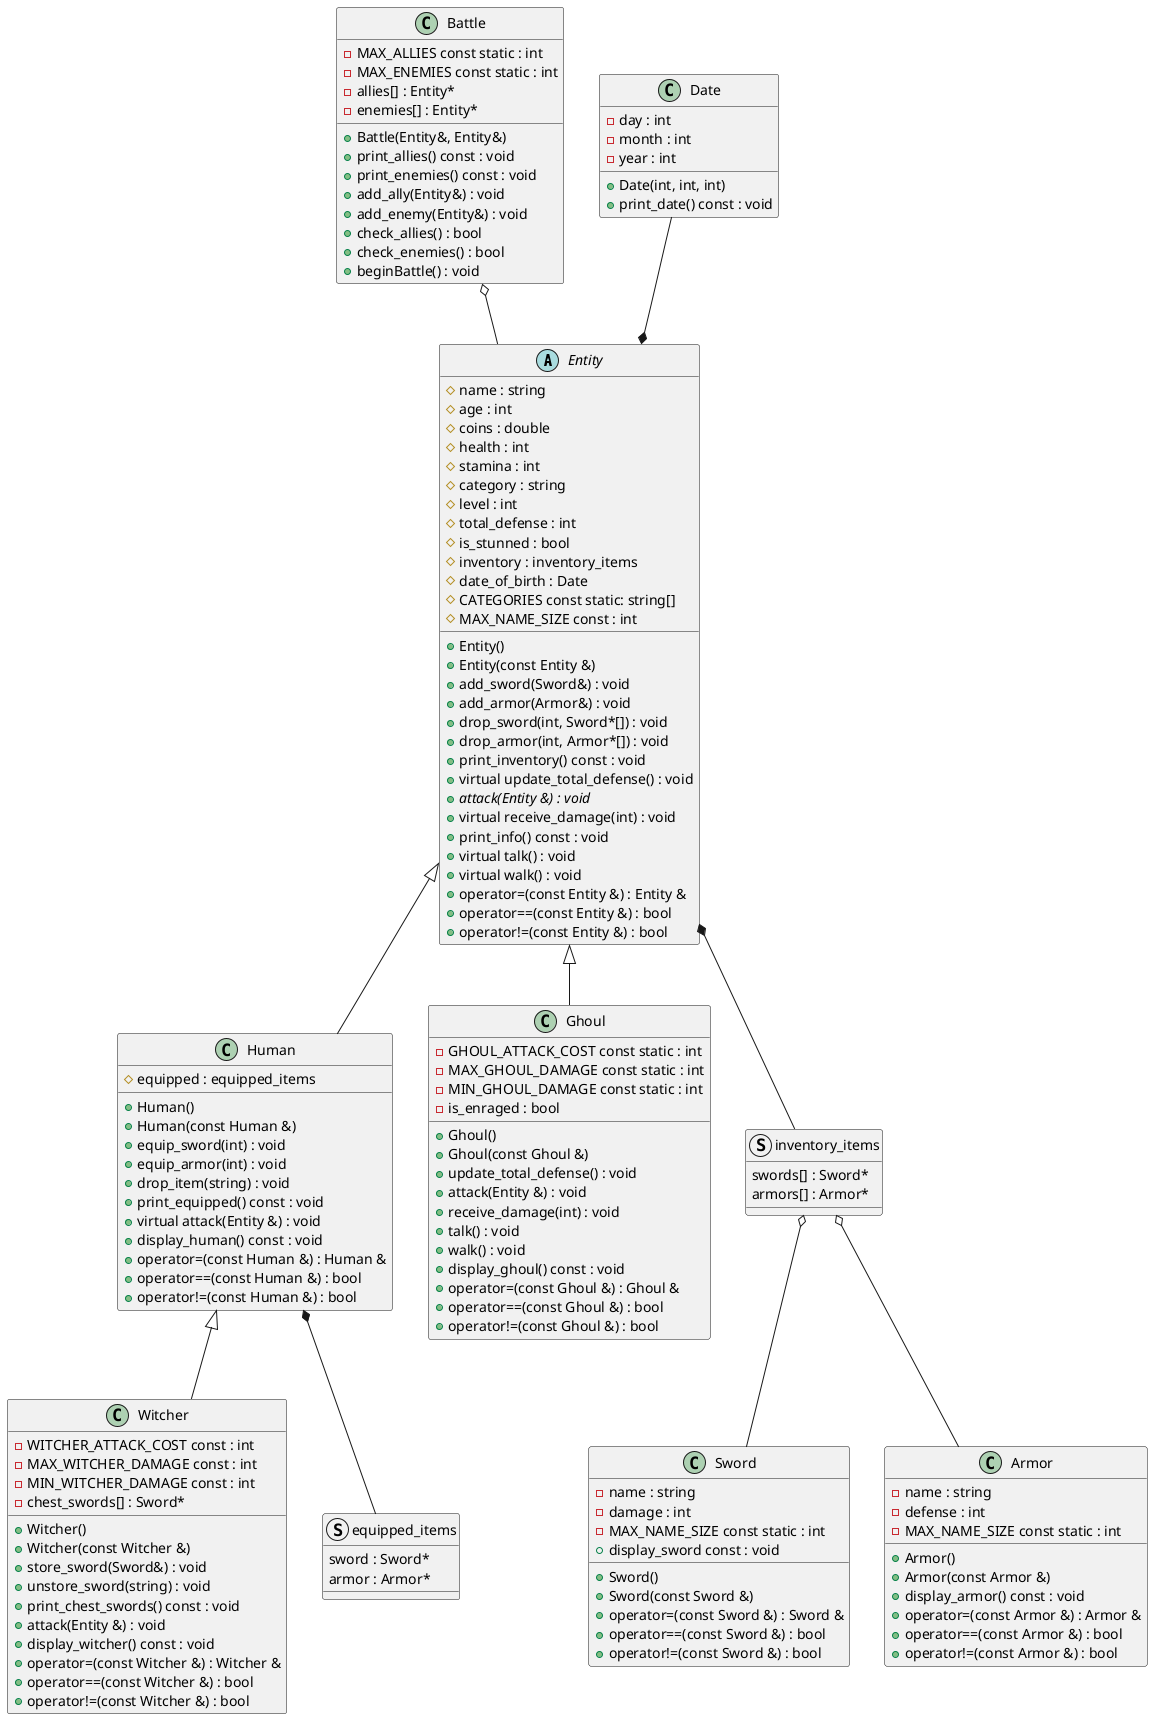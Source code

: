 @@startuml

abstract class Entity {
    # name : string
    # age : int
    # coins : double
    # health : int
    # stamina : int
    # category : string
    # level : int
    # total_defense : int
    # is_stunned : bool
    # inventory : inventory_items
    # date_of_birth : Date
    # CATEGORIES const static: string[]
    # MAX_NAME_SIZE const : int
    + Entity()
    + Entity(const Entity &)
    + add_sword(Sword&) : void
    + add_armor(Armor&) : void
    + drop_sword(int, Sword*[]) : void
    + drop_armor(int, Armor*[]) : void
    + print_inventory() const : void
    + virtual update_total_defense() : void
    + {abstract} attack(Entity &) : void
    + virtual receive_damage(int) : void
    + print_info() const : void
    + virtual talk() : void
    + virtual walk() : void
    + operator=(const Entity &) : Entity &
    + operator==(const Entity &) : bool
    + operator!=(const Entity &) : bool
}

class Human {
    # equipped : equipped_items
    + Human()
    + Human(const Human &)
    + equip_sword(int) : void
    + equip_armor(int) : void
    + drop_item(string) : void
    + print_equipped() const : void
    + virtual attack(Entity &) : void
    + display_human() const : void
    + operator=(const Human &) : Human &
    + operator==(const Human &) : bool
    + operator!=(const Human &) : bool
}

class Witcher {
    - WITCHER_ATTACK_COST const : int
    - MAX_WITCHER_DAMAGE const : int
    - MIN_WITCHER_DAMAGE const : int
    - chest_swords[] : Sword*
    + Witcher()
    + Witcher(const Witcher &)
    + store_sword(Sword&) : void
    + unstore_sword(string) : void
    + print_chest_swords() const : void
    + attack(Entity &) : void
    + display_witcher() const : void
    + operator=(const Witcher &) : Witcher &
    + operator==(const Witcher &) : bool
    + operator!=(const Witcher &) : bool
}

class Sword {
    - name : string
    - damage : int
    - MAX_NAME_SIZE const static : int
    + Sword()
    + Sword(const Sword &)
    + display_sword const : void
    + operator=(const Sword &) : Sword &
    + operator==(const Sword &) : bool
    + operator!=(const Sword &) : bool
}

class Armor {
    - name : string
    - defense : int
    - MAX_NAME_SIZE const static : int
    + Armor()
    + Armor(const Armor &)
    + display_armor() const : void
    + operator=(const Armor &) : Armor &
    + operator==(const Armor &) : bool
    + operator!=(const Armor &) : bool
}

class Ghoul {
    - GHOUL_ATTACK_COST const static : int
    - MAX_GHOUL_DAMAGE const static : int
    - MIN_GHOUL_DAMAGE const static : int
    - is_enraged : bool
    + Ghoul()
    + Ghoul(const Ghoul &)
    + update_total_defense() : void
    + attack(Entity &) : void
    + receive_damage(int) : void
    + talk() : void
    + walk() : void
    + display_ghoul() const : void
    + operator=(const Ghoul &) : Ghoul &
    + operator==(const Ghoul &) : bool
    + operator!=(const Ghoul &) : bool
}

class Battle {
    - MAX_ALLIES const static : int
    - MAX_ENEMIES const static : int
    - allies[] : Entity*
    - enemies[] : Entity*
    + Battle(Entity&, Entity&)
    + print_allies() const : void
    + print_enemies() const : void
    + add_ally(Entity&) : void
    + add_enemy(Entity&) : void
    + check_allies() : bool
    + check_enemies() : bool
    + beginBattle() : void 
}

struct inventory_items {
    swords[] : Sword*
    armors[] : Armor*
}

struct equipped_items {
    sword : Sword*
    armor : Armor*
}

class Date {
    - day : int
    - month : int
    - year : int
    + Date(int, int, int)
    + print_date() const : void
}

Entity <|-- Human
Human <|-- Witcher
Entity <|-- Ghoul
Date --* Entity
Entity *-- inventory_items
Human *-- equipped_items
inventory_items o-- Sword
inventory_items o-- Armor
Battle o-- Entity

@@enduml